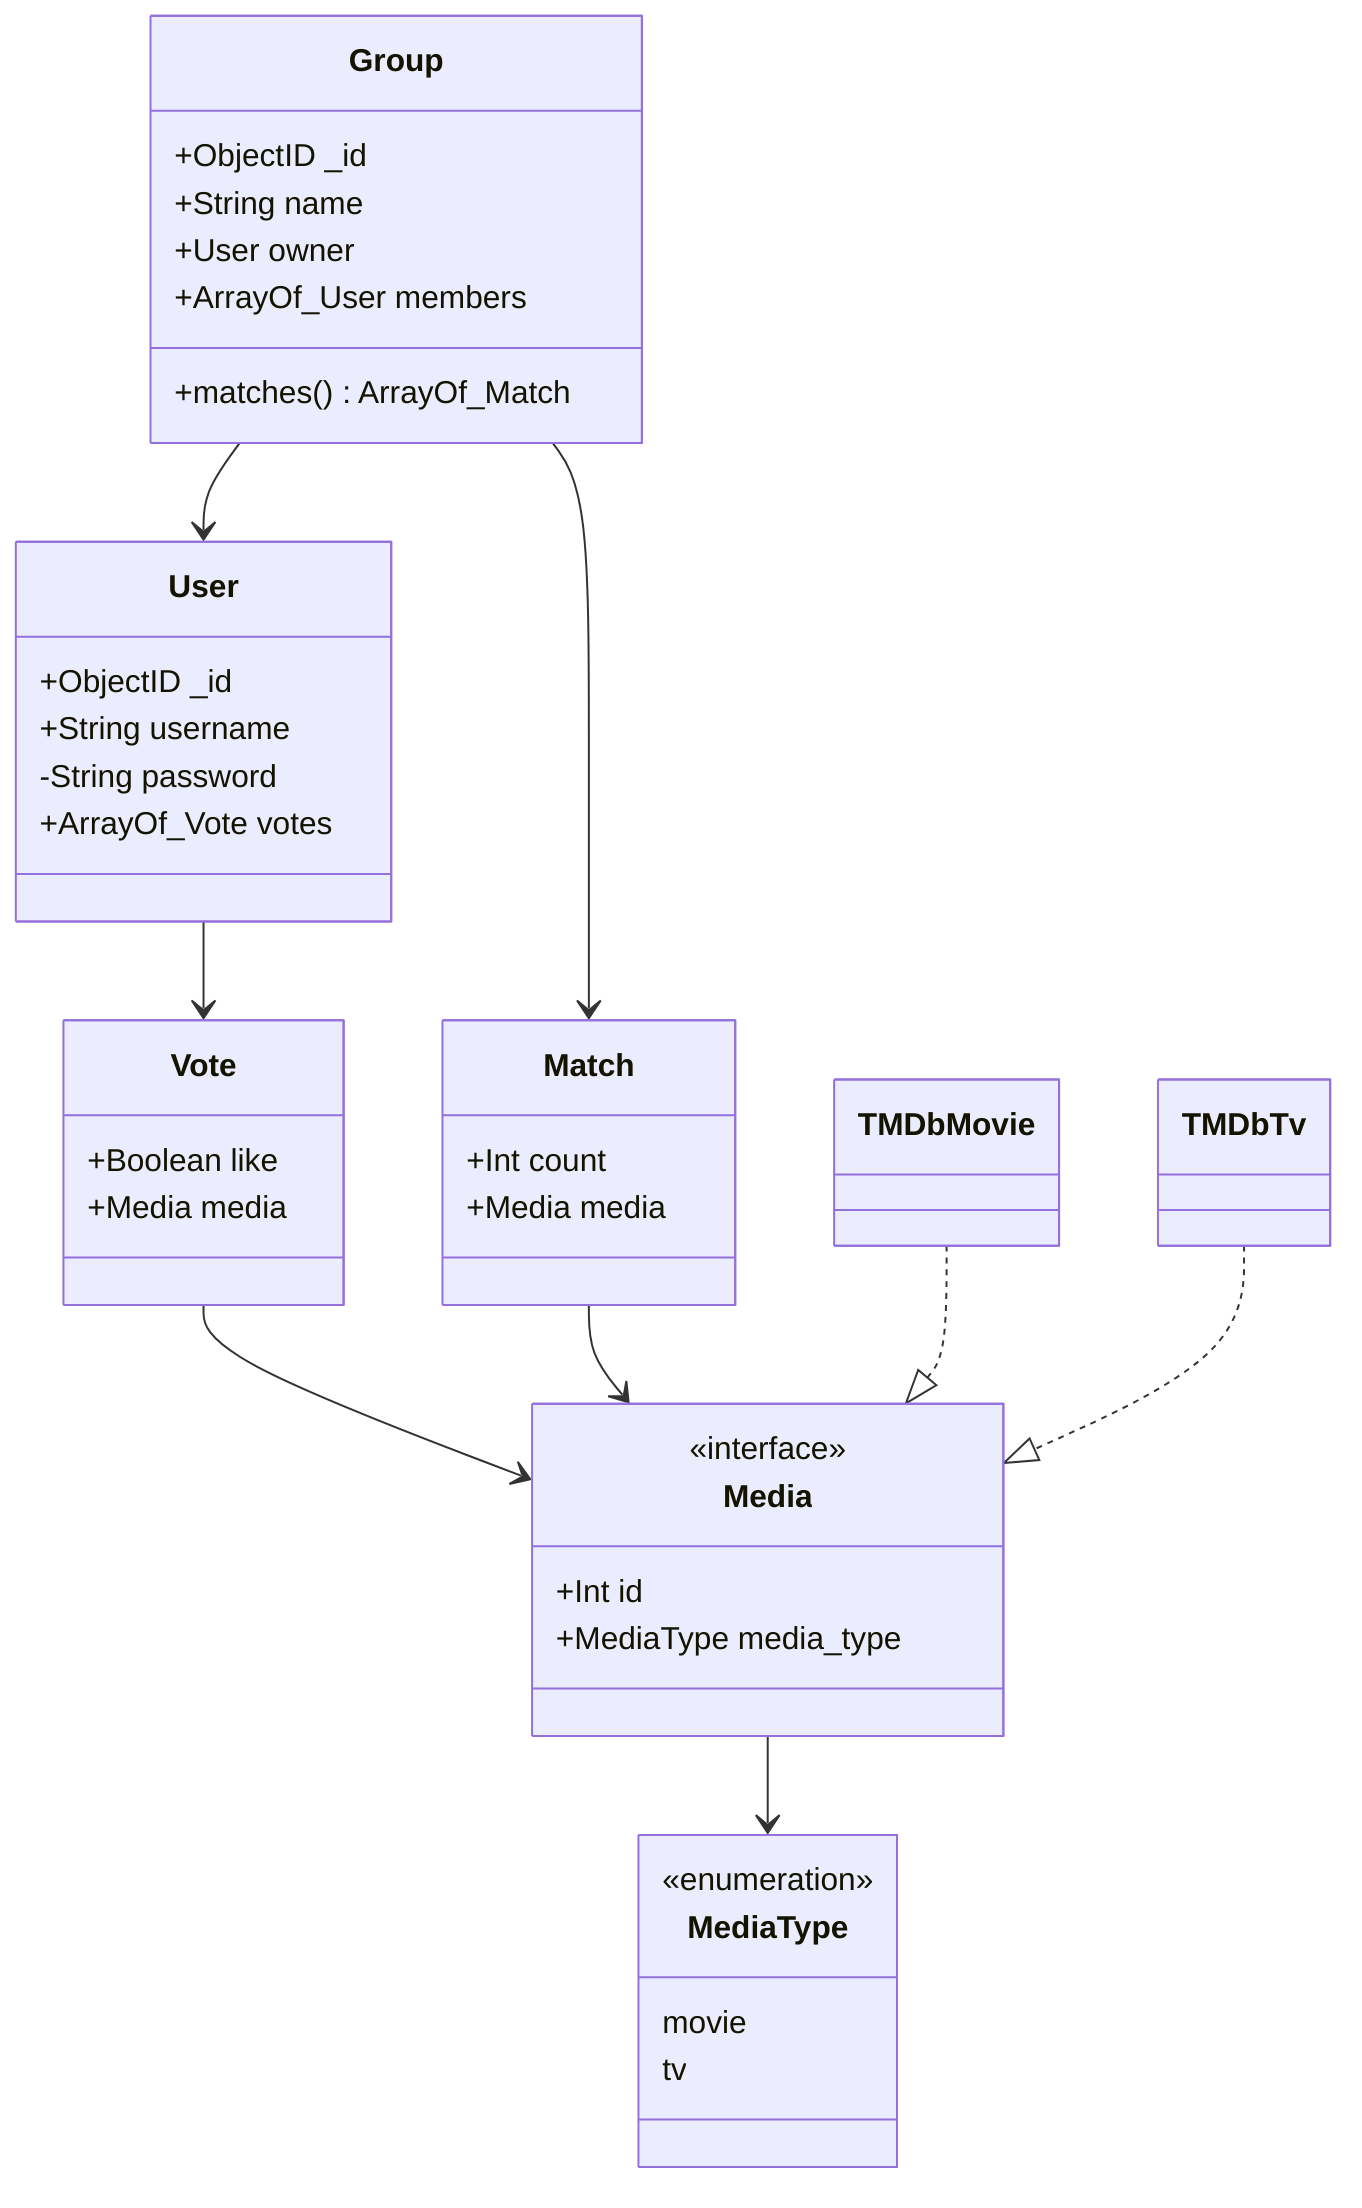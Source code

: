 classDiagram
  %% User classes

  class User {
    +ObjectID _id
    +String username
    -String password
    +ArrayOf_Vote votes
  }

  User --> Vote

  class Vote {
    +Boolean like
    +Media media
  }

  Vote --> Media

  %% Group classes

  class Group {
    +ObjectID _id
    +String name
    +User owner
    +ArrayOf_User members

    +matches() ArrayOf_Match
  }

  Group --> Match
  Group --> User

  class Match {
    +Int count
    +Media media
  }

  Match --> Media

  %% Media classes

  class Media {
    <<interface>>
    +Int id
    +MediaType media_type
  }

  TMDbMovie ..|> Media
  TMDbTv ..|> Media
  Media --> MediaType

  class MediaType {
    <<enumeration>>
    movie
    tv
  }